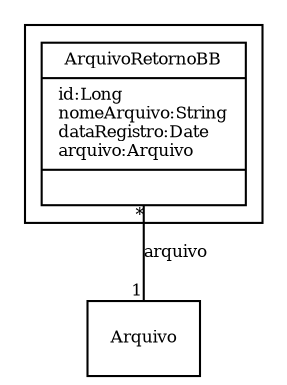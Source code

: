 digraph G{
fontname = "Times-Roman"
fontsize = 8

node [
        fontname = "Times-Roman"
        fontsize = 8
        shape = "record"
]

edge [
        fontname = "Times-Roman"
        fontsize = 8
]

subgraph clusterIMPORTAR_ARQUIVO_DE_RETORNO
{
ArquivoRetornoBB [label = "{ArquivoRetornoBB|id:Long\lnomeArquivo:String\ldataRegistro:Date\larquivo:Arquivo\l|\l}"]
}
edge [arrowhead = "none" headlabel = "1" taillabel = "*"] ArquivoRetornoBB -> Arquivo [label = "arquivo"]
}
